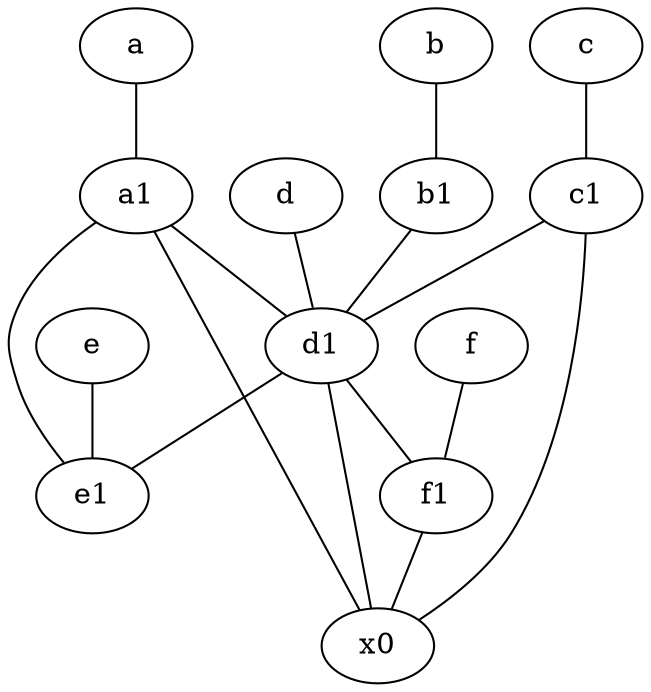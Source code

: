 graph {
	node [labelfontsize=50]
	b [labelfontsize=50 pos="10,4!"]
	d [labelfontsize=50 pos="2,5!"]
	a1 [labelfontsize=50 pos="8,3!"]
	f [labelfontsize=50 pos="3,9!"]
	e1 [labelfontsize=50 pos="7,7!"]
	x0 [labelfontsize=50]
	a [labelfontsize=50 pos="8,2!"]
	c1 [labelfontsize=50 pos="4.5,3!"]
	c [labelfontsize=50 pos="4.5,2!"]
	e [labelfontsize=50 pos="7,9!"]
	d1 [labelfontsize=50 pos="3,5!"]
	f1 [labelfontsize=50 pos="3,8!"]
	b1 [labelfontsize=50 pos="9,4!"]
	d1 -- f1
	d1 -- x0
	c1 -- d1
	d -- d1
	a1 -- e1
	b1 -- d1
	e -- e1
	a1 -- d1
	c -- c1
	a1 -- x0
	f -- f1
	f1 -- x0
	d1 -- e1
	a -- a1
	c1 -- x0
	b -- b1
}
